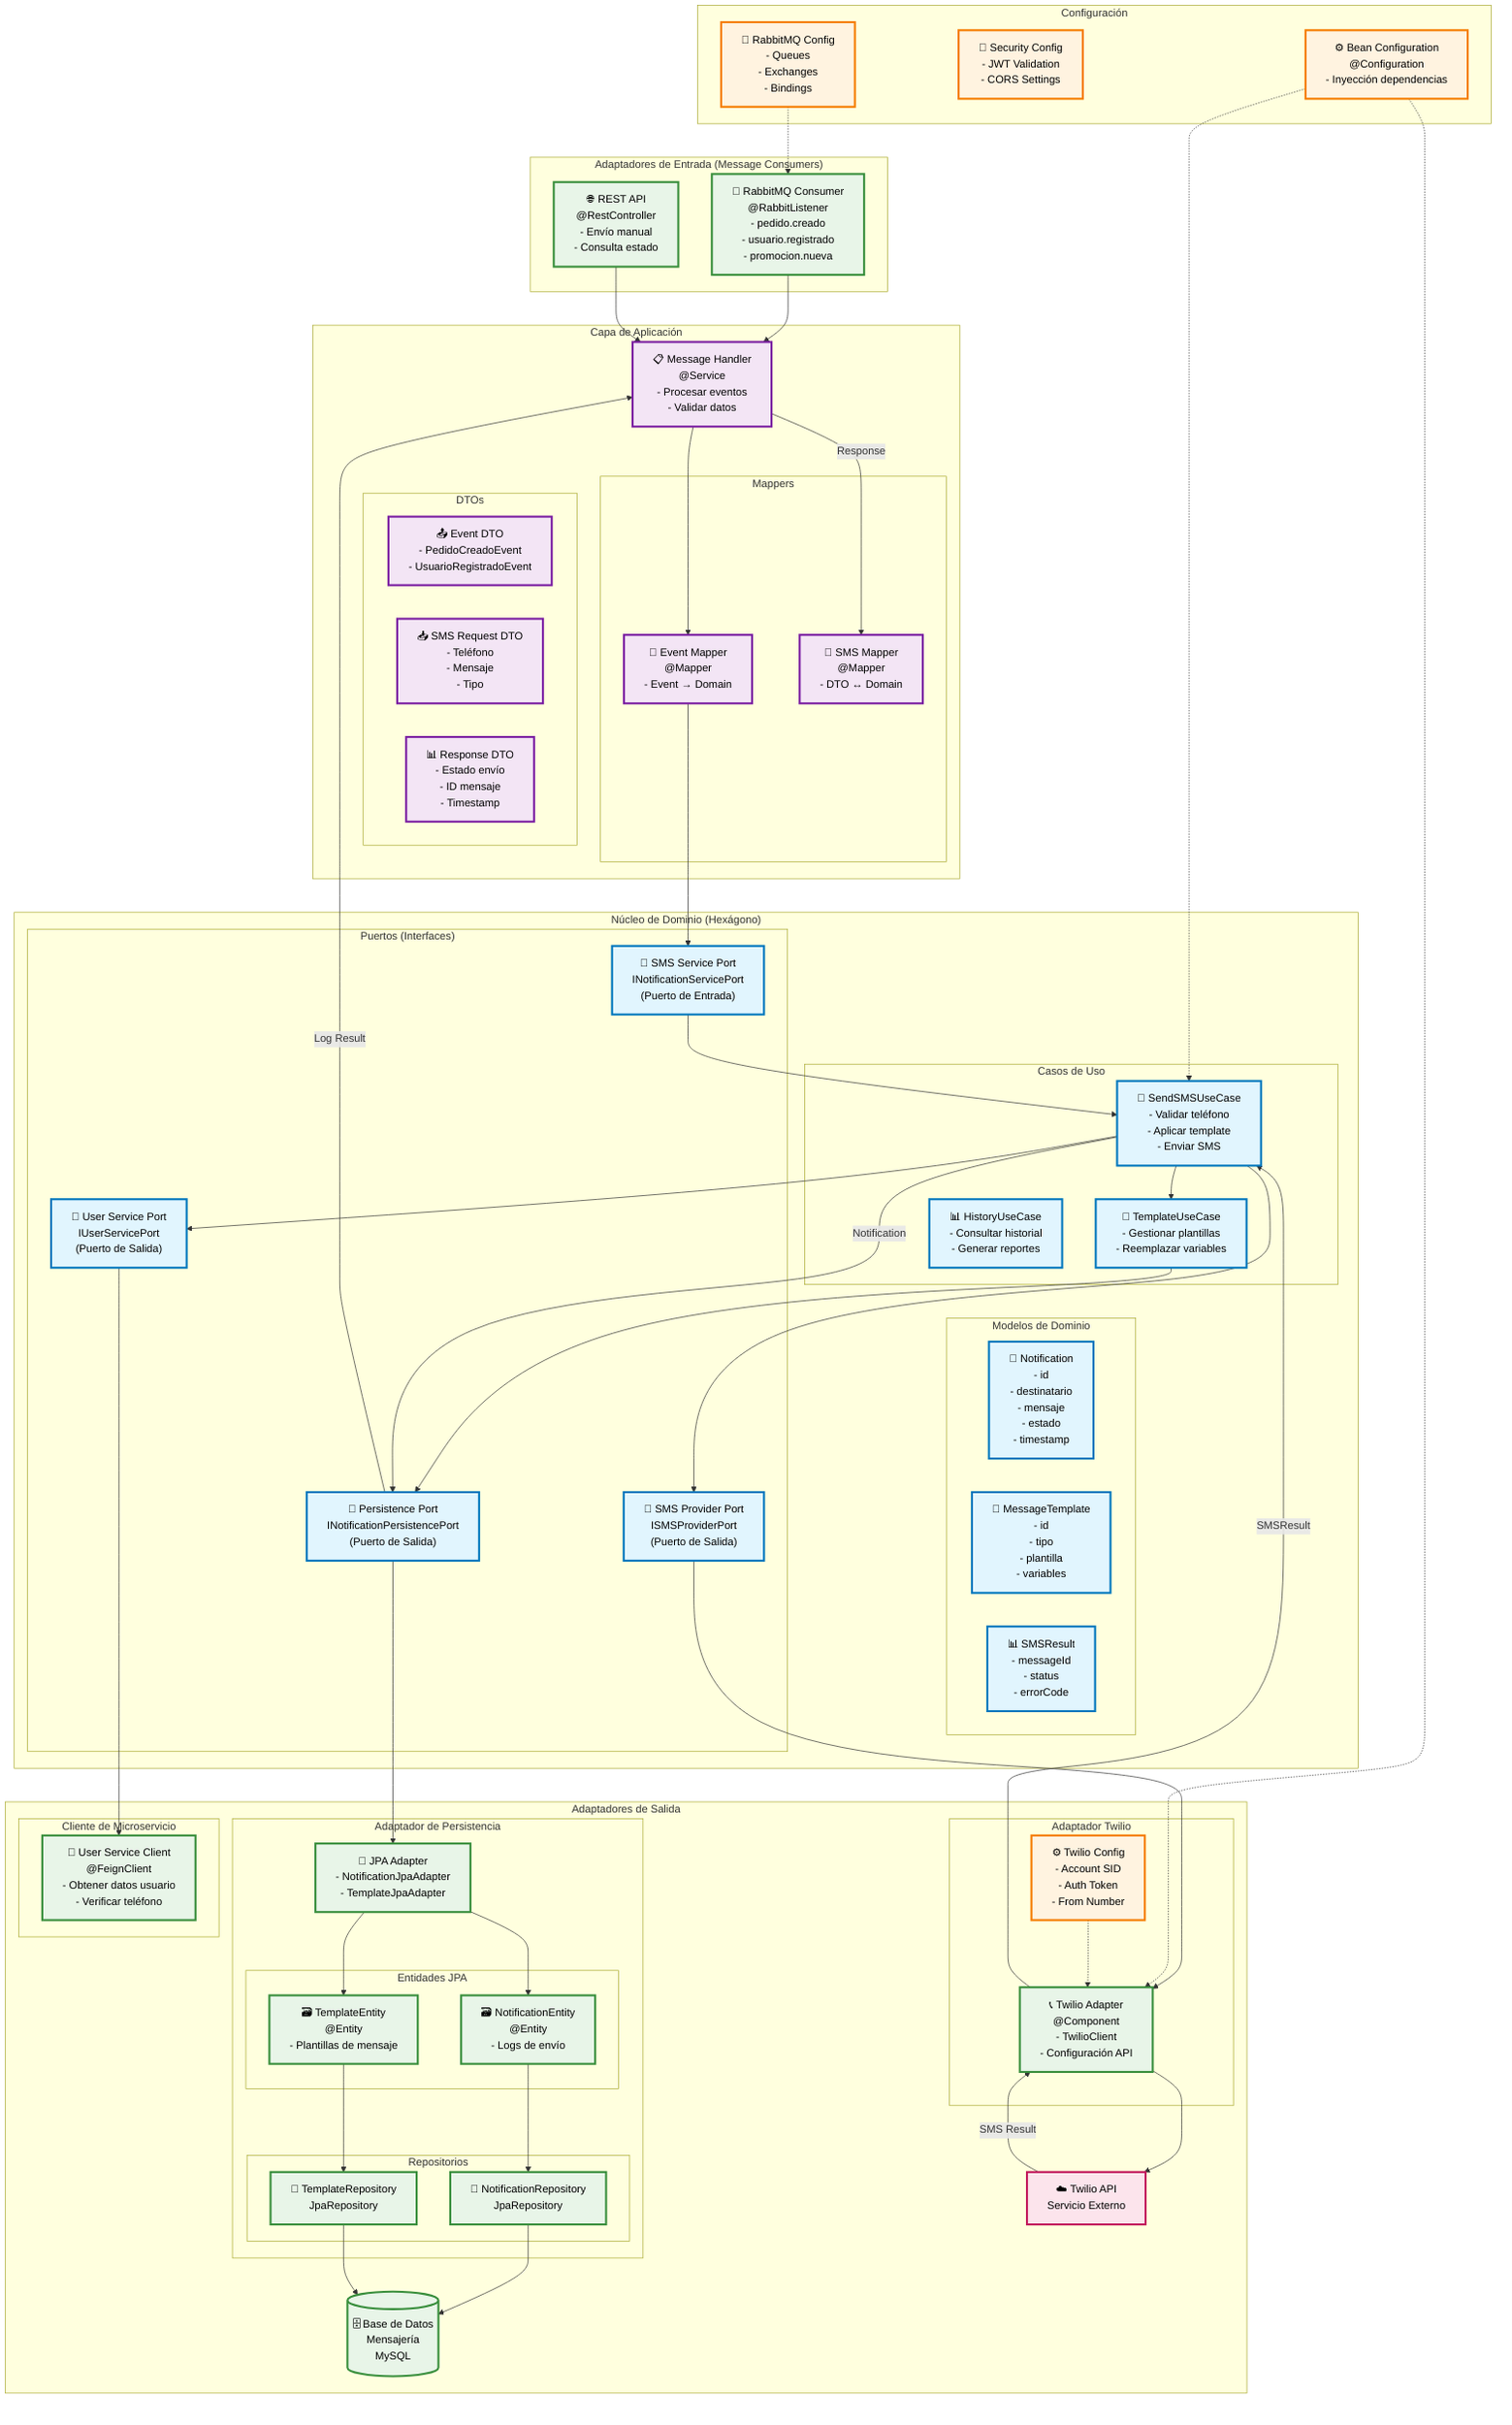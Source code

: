 graph TB
    %% Entrada - Message Consumers
    subgraph "Adaptadores de Entrada (Message Consumers)"
        RABBIT_CONSUMER["🐰 RabbitMQ Consumer<br/>@RabbitListener<br/>- pedido.creado<br/>- usuario.registrado<br/>- promocion.nueva"]
        REST_API["🌐 REST API<br/>@RestController<br/>- Envío manual<br/>- Consulta estado"]
    end
    
    %% Capa de Aplicación
    subgraph "Capa de Aplicación"
        MSG_HANDLER["📋 Message Handler<br/>@Service<br/>- Procesar eventos<br/>- Validar datos"]
        
        subgraph "DTOs"
            EVENT_DTO["📤 Event DTO<br/>- PedidoCreadoEvent<br/>- UsuarioRegistradoEvent"]
            SMS_DTO["📥 SMS Request DTO<br/>- Teléfono<br/>- Mensaje<br/>- Tipo"]
            RESPONSE_DTO["📊 Response DTO<br/>- Estado envío<br/>- ID mensaje<br/>- Timestamp"]
        end
        
        subgraph "Mappers"
            EVENT_MAPPER["🔄 Event Mapper<br/>@Mapper<br/>- Event → Domain"]
            SMS_MAPPER["🔄 SMS Mapper<br/>@Mapper<br/>- DTO ↔ Domain"]
        end
    end
    
    %% Núcleo de Dominio
    subgraph "Núcleo de Dominio (Hexágono)"
        subgraph "Modelos de Dominio"
            NOTIFICATION["📨 Notification<br/>- id<br/>- destinatario<br/>- mensaje<br/>- estado<br/>- timestamp"]
            TEMPLATE["📄 MessageTemplate<br/>- id<br/>- tipo<br/>- plantilla<br/>- variables"]
            SMS_RESULT["📊 SMSResult<br/>- messageId<br/>- status<br/>- errorCode"]
        end
        
        subgraph "Casos de Uso"
            SEND_SMS_UC["📱 SendSMSUseCase<br/>- Validar teléfono<br/>- Aplicar template<br/>- Enviar SMS"]
            TEMPLATE_UC["📝 TemplateUseCase<br/>- Gestionar plantillas<br/>- Reemplazar variables"]
            HISTORY_UC["📊 HistoryUseCase<br/>- Consultar historial<br/>- Generar reportes"]
        end
        
        subgraph "Puertos (Interfaces)"
            SMS_PORT["🔌 SMS Service Port<br/>INotificationServicePort<br/>(Puerto de Entrada)"]
            PERSISTENCE_PORT["🔌 Persistence Port<br/>INotificationPersistencePort<br/>(Puerto de Salida)"]
            SMS_PROVIDER_PORT["🔌 SMS Provider Port<br/>ISMSProviderPort<br/>(Puerto de Salida)"]
            USER_PORT["🔌 User Service Port<br/>IUserServicePort<br/>(Puerto de Salida)"]
        end
    end
    
    %% Adaptadores de Salida
    subgraph "Adaptadores de Salida"
        subgraph "Adaptador Twilio"
            TWILIO_ADAPTER["📞 Twilio Adapter<br/>@Component<br/>- TwilioClient<br/>- Configuración API"]
            TWILIO_CONFIG["⚙️ Twilio Config<br/>- Account SID<br/>- Auth Token<br/>- From Number"]
        end
        
        subgraph "Adaptador de Persistencia"
            JPA_ADAPTER["💾 JPA Adapter<br/>- NotificationJpaAdapter<br/>- TemplateJpaAdapter"]
            
            subgraph "Entidades JPA"
                NOTIFICATION_ENTITY["🗃️ NotificationEntity<br/>@Entity<br/>- Logs de envío"]
                TEMPLATE_ENTITY["🗃️ TemplateEntity<br/>@Entity<br/>- Plantillas de mensaje"]
            end
            
            subgraph "Repositorios"
                NOTIFICATION_REPO["🏪 NotificationRepository<br/>JpaRepository"]
                TEMPLATE_REPO["🏪 TemplateRepository<br/>JpaRepository"]
            end
        end
        
        subgraph "Cliente de Microservicio"
            USER_CLIENT["👥 User Service Client<br/>@FeignClient<br/>- Obtener datos usuario<br/>- Verificar teléfono"]
        end
        
        DB[("🗄️ Base de Datos<br/>Mensajería<br/>MySQL")]
        TWILIO_API["☁️ Twilio API<br/>Servicio Externo"]
    end
    
    %% Configuración y Seguridad
    subgraph "Configuración"
        BEAN_CONFIG["⚙️ Bean Configuration<br/>@Configuration<br/>- Inyección dependencias"]
        SECURITY_CONFIG["🔐 Security Config<br/>- JWT Validation<br/>- CORS Settings"]
        RABBIT_CONFIG["🐰 RabbitMQ Config<br/>- Queues<br/>- Exchanges<br/>- Bindings"]
    end
    
    %% Flujos principales
    RABBIT_CONSUMER --> MSG_HANDLER
    REST_API --> MSG_HANDLER
    MSG_HANDLER --> EVENT_MAPPER
    EVENT_MAPPER --> SMS_PORT
    
    SMS_PORT --> SEND_SMS_UC
    SEND_SMS_UC --> TEMPLATE_UC
    TEMPLATE_UC --> PERSISTENCE_PORT
    PERSISTENCE_PORT --> JPA_ADAPTER
    
    SEND_SMS_UC --> USER_PORT
    USER_PORT --> USER_CLIENT
    
    SEND_SMS_UC --> SMS_PROVIDER_PORT
    SMS_PROVIDER_PORT --> TWILIO_ADAPTER
    TWILIO_ADAPTER --> TWILIO_API
    
    %% Persistencia
    JPA_ADAPTER --> NOTIFICATION_ENTITY
    JPA_ADAPTER --> TEMPLATE_ENTITY
    NOTIFICATION_ENTITY --> NOTIFICATION_REPO
    TEMPLATE_ENTITY --> TEMPLATE_REPO
    NOTIFICATION_REPO --> DB
    TEMPLATE_REPO --> DB
    
    %% Configuración
    BEAN_CONFIG -.-> SEND_SMS_UC
    BEAN_CONFIG -.-> TWILIO_ADAPTER
    TWILIO_CONFIG -.-> TWILIO_ADAPTER
    RABBIT_CONFIG -.-> RABBIT_CONSUMER
    
    %% Flujo de respuesta
    TWILIO_API --> |"SMS Result"| TWILIO_ADAPTER
    TWILIO_ADAPTER --> |"SMSResult"| SEND_SMS_UC
    SEND_SMS_UC --> |"Notification"| PERSISTENCE_PORT
    PERSISTENCE_PORT --> |"Log Result"| MSG_HANDLER
    MSG_HANDLER --> |"Response"| SMS_MAPPER
    
    %% Estilos
    classDef domainCore fill:#e1f5fe,stroke:#0277bd,stroke-width:3px,color:#000000
    classDef application fill:#f3e5f5,stroke:#7b1fa2,stroke-width:3px,color:#000000
    classDef infrastructure fill:#e8f5e8,stroke:#388e3c,stroke-width:3px,color:#000000
    classDef external fill:#fce4ec,stroke:#c2185b,stroke-width:3px,color:#000000
    classDef configuration fill:#fff3e0,stroke:#f57c00,stroke-width:3px,color:#000000
    
    class NOTIFICATION,TEMPLATE,SMS_RESULT,SEND_SMS_UC,TEMPLATE_UC,HISTORY_UC,SMS_PORT,PERSISTENCE_PORT,SMS_PROVIDER_PORT,USER_PORT domainCore
    class MSG_HANDLER,EVENT_DTO,SMS_DTO,RESPONSE_DTO,EVENT_MAPPER,SMS_MAPPER application
    class RABBIT_CONSUMER,REST_API,TWILIO_ADAPTER,JPA_ADAPTER,NOTIFICATION_ENTITY,TEMPLATE_ENTITY,NOTIFICATION_REPO,TEMPLATE_REPO,USER_CLIENT,DB infrastructure
    class TWILIO_API external
    class BEAN_CONFIG,SECURITY_CONFIG,RABBIT_CONFIG,TWILIO_CONFIG configuration